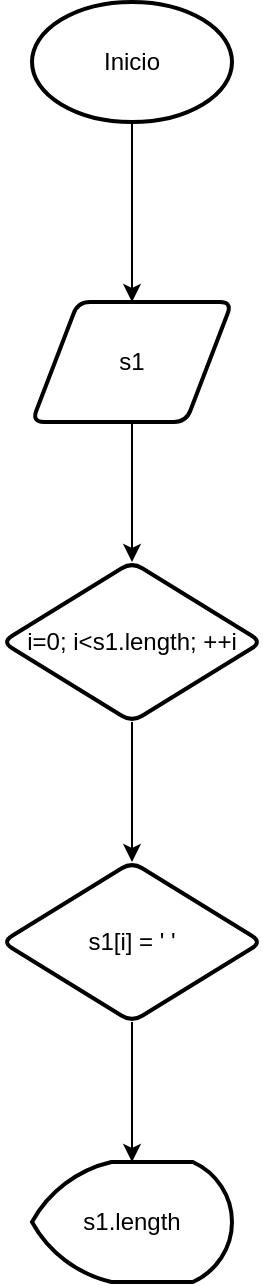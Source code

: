 <mxfile version="24.3.1" type="github">
  <diagram name="Página-1" id="JwY_gxhWGbGkb1jl0CRd">
    <mxGraphModel dx="799" dy="400" grid="1" gridSize="10" guides="1" tooltips="1" connect="1" arrows="1" fold="1" page="1" pageScale="1" pageWidth="827" pageHeight="1169" math="0" shadow="0">
      <root>
        <mxCell id="0" />
        <mxCell id="1" parent="0" />
        <mxCell id="7dm4XTz5hawT04RvJbRZ-4" value="" style="edgeStyle=orthogonalEdgeStyle;rounded=0;orthogonalLoop=1;jettySize=auto;html=1;entryX=0.5;entryY=0;entryDx=0;entryDy=0;" edge="1" parent="1" source="7dm4XTz5hawT04RvJbRZ-1" target="7dm4XTz5hawT04RvJbRZ-5">
          <mxGeometry relative="1" as="geometry">
            <mxPoint x="414" y="150" as="targetPoint" />
            <Array as="points">
              <mxPoint x="414" y="120" />
              <mxPoint x="414" y="120" />
            </Array>
          </mxGeometry>
        </mxCell>
        <mxCell id="7dm4XTz5hawT04RvJbRZ-1" value="Inicio" style="strokeWidth=2;html=1;shape=mxgraph.flowchart.start_1;whiteSpace=wrap;" vertex="1" parent="1">
          <mxGeometry x="364" y="10" width="100" height="60" as="geometry" />
        </mxCell>
        <mxCell id="7dm4XTz5hawT04RvJbRZ-7" value="" style="edgeStyle=orthogonalEdgeStyle;rounded=0;orthogonalLoop=1;jettySize=auto;html=1;" edge="1" parent="1" source="7dm4XTz5hawT04RvJbRZ-5" target="7dm4XTz5hawT04RvJbRZ-6">
          <mxGeometry relative="1" as="geometry" />
        </mxCell>
        <mxCell id="7dm4XTz5hawT04RvJbRZ-5" value="s1" style="shape=parallelogram;html=1;strokeWidth=2;perimeter=parallelogramPerimeter;whiteSpace=wrap;rounded=1;arcSize=12;size=0.23;" vertex="1" parent="1">
          <mxGeometry x="364" y="160" width="100" height="60" as="geometry" />
        </mxCell>
        <mxCell id="7dm4XTz5hawT04RvJbRZ-10" value="" style="edgeStyle=orthogonalEdgeStyle;rounded=0;orthogonalLoop=1;jettySize=auto;html=1;" edge="1" parent="1" source="7dm4XTz5hawT04RvJbRZ-6" target="7dm4XTz5hawT04RvJbRZ-9">
          <mxGeometry relative="1" as="geometry" />
        </mxCell>
        <mxCell id="7dm4XTz5hawT04RvJbRZ-6" value="i=0; i&amp;lt;s1.length; ++i" style="rhombus;whiteSpace=wrap;html=1;strokeWidth=2;rounded=1;arcSize=12;" vertex="1" parent="1">
          <mxGeometry x="349" y="290" width="130" height="80" as="geometry" />
        </mxCell>
        <mxCell id="7dm4XTz5hawT04RvJbRZ-12" value="" style="edgeStyle=orthogonalEdgeStyle;rounded=0;orthogonalLoop=1;jettySize=auto;html=1;" edge="1" parent="1" source="7dm4XTz5hawT04RvJbRZ-9" target="7dm4XTz5hawT04RvJbRZ-11">
          <mxGeometry relative="1" as="geometry" />
        </mxCell>
        <mxCell id="7dm4XTz5hawT04RvJbRZ-9" value="s1[i] = &#39; &#39;" style="rhombus;whiteSpace=wrap;html=1;strokeWidth=2;rounded=1;arcSize=12;" vertex="1" parent="1">
          <mxGeometry x="349" y="440" width="130" height="80" as="geometry" />
        </mxCell>
        <mxCell id="7dm4XTz5hawT04RvJbRZ-11" value="s1.length" style="strokeWidth=2;html=1;shape=mxgraph.flowchart.display;whiteSpace=wrap;" vertex="1" parent="1">
          <mxGeometry x="364" y="590" width="100" height="60" as="geometry" />
        </mxCell>
      </root>
    </mxGraphModel>
  </diagram>
</mxfile>
